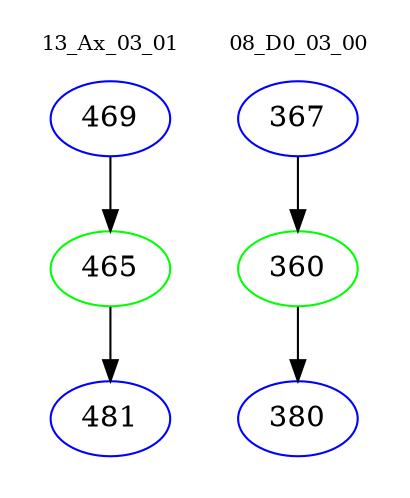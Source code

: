 digraph{
subgraph cluster_0 {
color = white
label = "13_Ax_03_01";
fontsize=10;
T0_469 [label="469", color="blue"]
T0_469 -> T0_465 [color="black"]
T0_465 [label="465", color="green"]
T0_465 -> T0_481 [color="black"]
T0_481 [label="481", color="blue"]
}
subgraph cluster_1 {
color = white
label = "08_D0_03_00";
fontsize=10;
T1_367 [label="367", color="blue"]
T1_367 -> T1_360 [color="black"]
T1_360 [label="360", color="green"]
T1_360 -> T1_380 [color="black"]
T1_380 [label="380", color="blue"]
}
}
